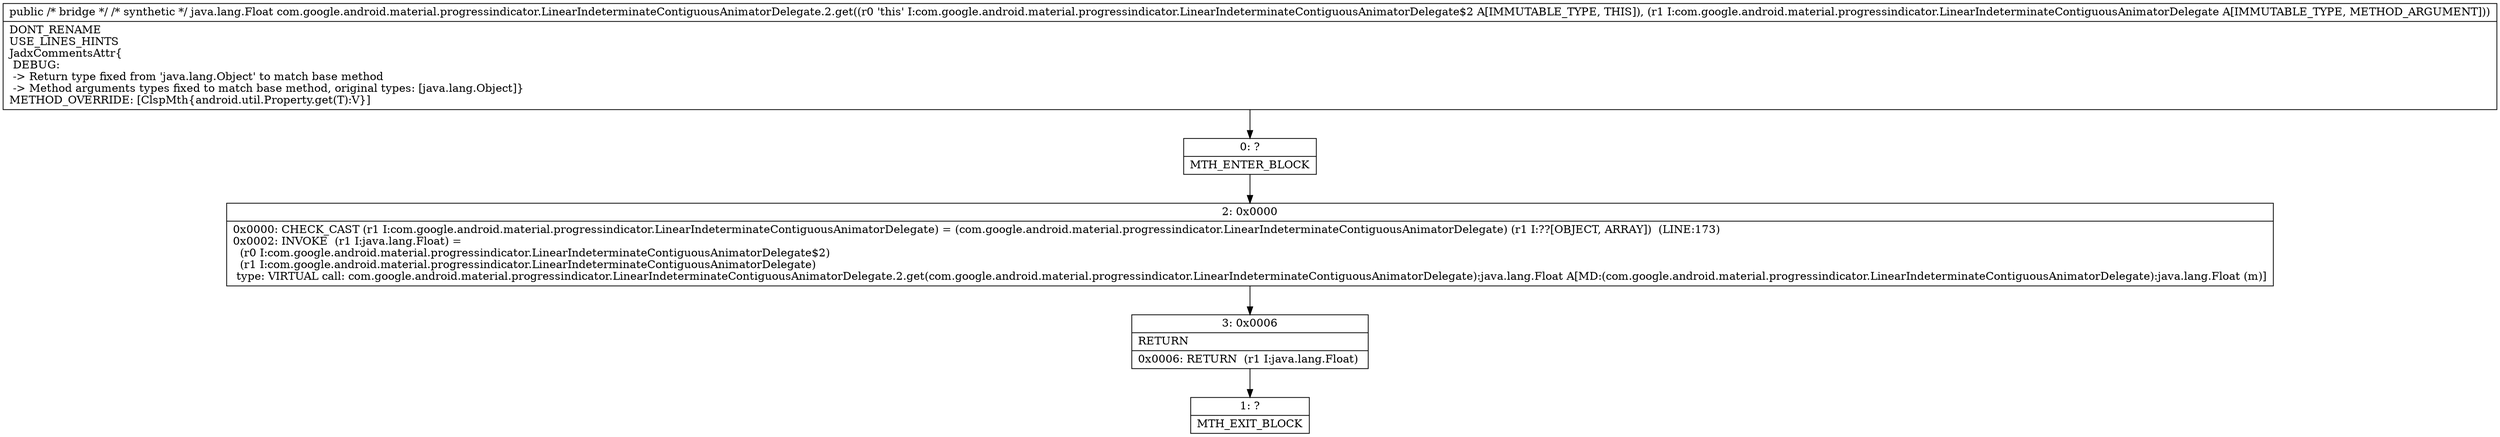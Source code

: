 digraph "CFG forcom.google.android.material.progressindicator.LinearIndeterminateContiguousAnimatorDelegate.2.get(Ljava\/lang\/Object;)Ljava\/lang\/Object;" {
Node_0 [shape=record,label="{0\:\ ?|MTH_ENTER_BLOCK\l}"];
Node_2 [shape=record,label="{2\:\ 0x0000|0x0000: CHECK_CAST (r1 I:com.google.android.material.progressindicator.LinearIndeterminateContiguousAnimatorDelegate) = (com.google.android.material.progressindicator.LinearIndeterminateContiguousAnimatorDelegate) (r1 I:??[OBJECT, ARRAY])  (LINE:173)\l0x0002: INVOKE  (r1 I:java.lang.Float) = \l  (r0 I:com.google.android.material.progressindicator.LinearIndeterminateContiguousAnimatorDelegate$2)\l  (r1 I:com.google.android.material.progressindicator.LinearIndeterminateContiguousAnimatorDelegate)\l type: VIRTUAL call: com.google.android.material.progressindicator.LinearIndeterminateContiguousAnimatorDelegate.2.get(com.google.android.material.progressindicator.LinearIndeterminateContiguousAnimatorDelegate):java.lang.Float A[MD:(com.google.android.material.progressindicator.LinearIndeterminateContiguousAnimatorDelegate):java.lang.Float (m)]\l}"];
Node_3 [shape=record,label="{3\:\ 0x0006|RETURN\l|0x0006: RETURN  (r1 I:java.lang.Float) \l}"];
Node_1 [shape=record,label="{1\:\ ?|MTH_EXIT_BLOCK\l}"];
MethodNode[shape=record,label="{public \/* bridge *\/ \/* synthetic *\/ java.lang.Float com.google.android.material.progressindicator.LinearIndeterminateContiguousAnimatorDelegate.2.get((r0 'this' I:com.google.android.material.progressindicator.LinearIndeterminateContiguousAnimatorDelegate$2 A[IMMUTABLE_TYPE, THIS]), (r1 I:com.google.android.material.progressindicator.LinearIndeterminateContiguousAnimatorDelegate A[IMMUTABLE_TYPE, METHOD_ARGUMENT]))  | DONT_RENAME\lUSE_LINES_HINTS\lJadxCommentsAttr\{\l DEBUG: \l \-\> Return type fixed from 'java.lang.Object' to match base method\l \-\> Method arguments types fixed to match base method, original types: [java.lang.Object]\}\lMETHOD_OVERRIDE: [ClspMth\{android.util.Property.get(T):V\}]\l}"];
MethodNode -> Node_0;Node_0 -> Node_2;
Node_2 -> Node_3;
Node_3 -> Node_1;
}

